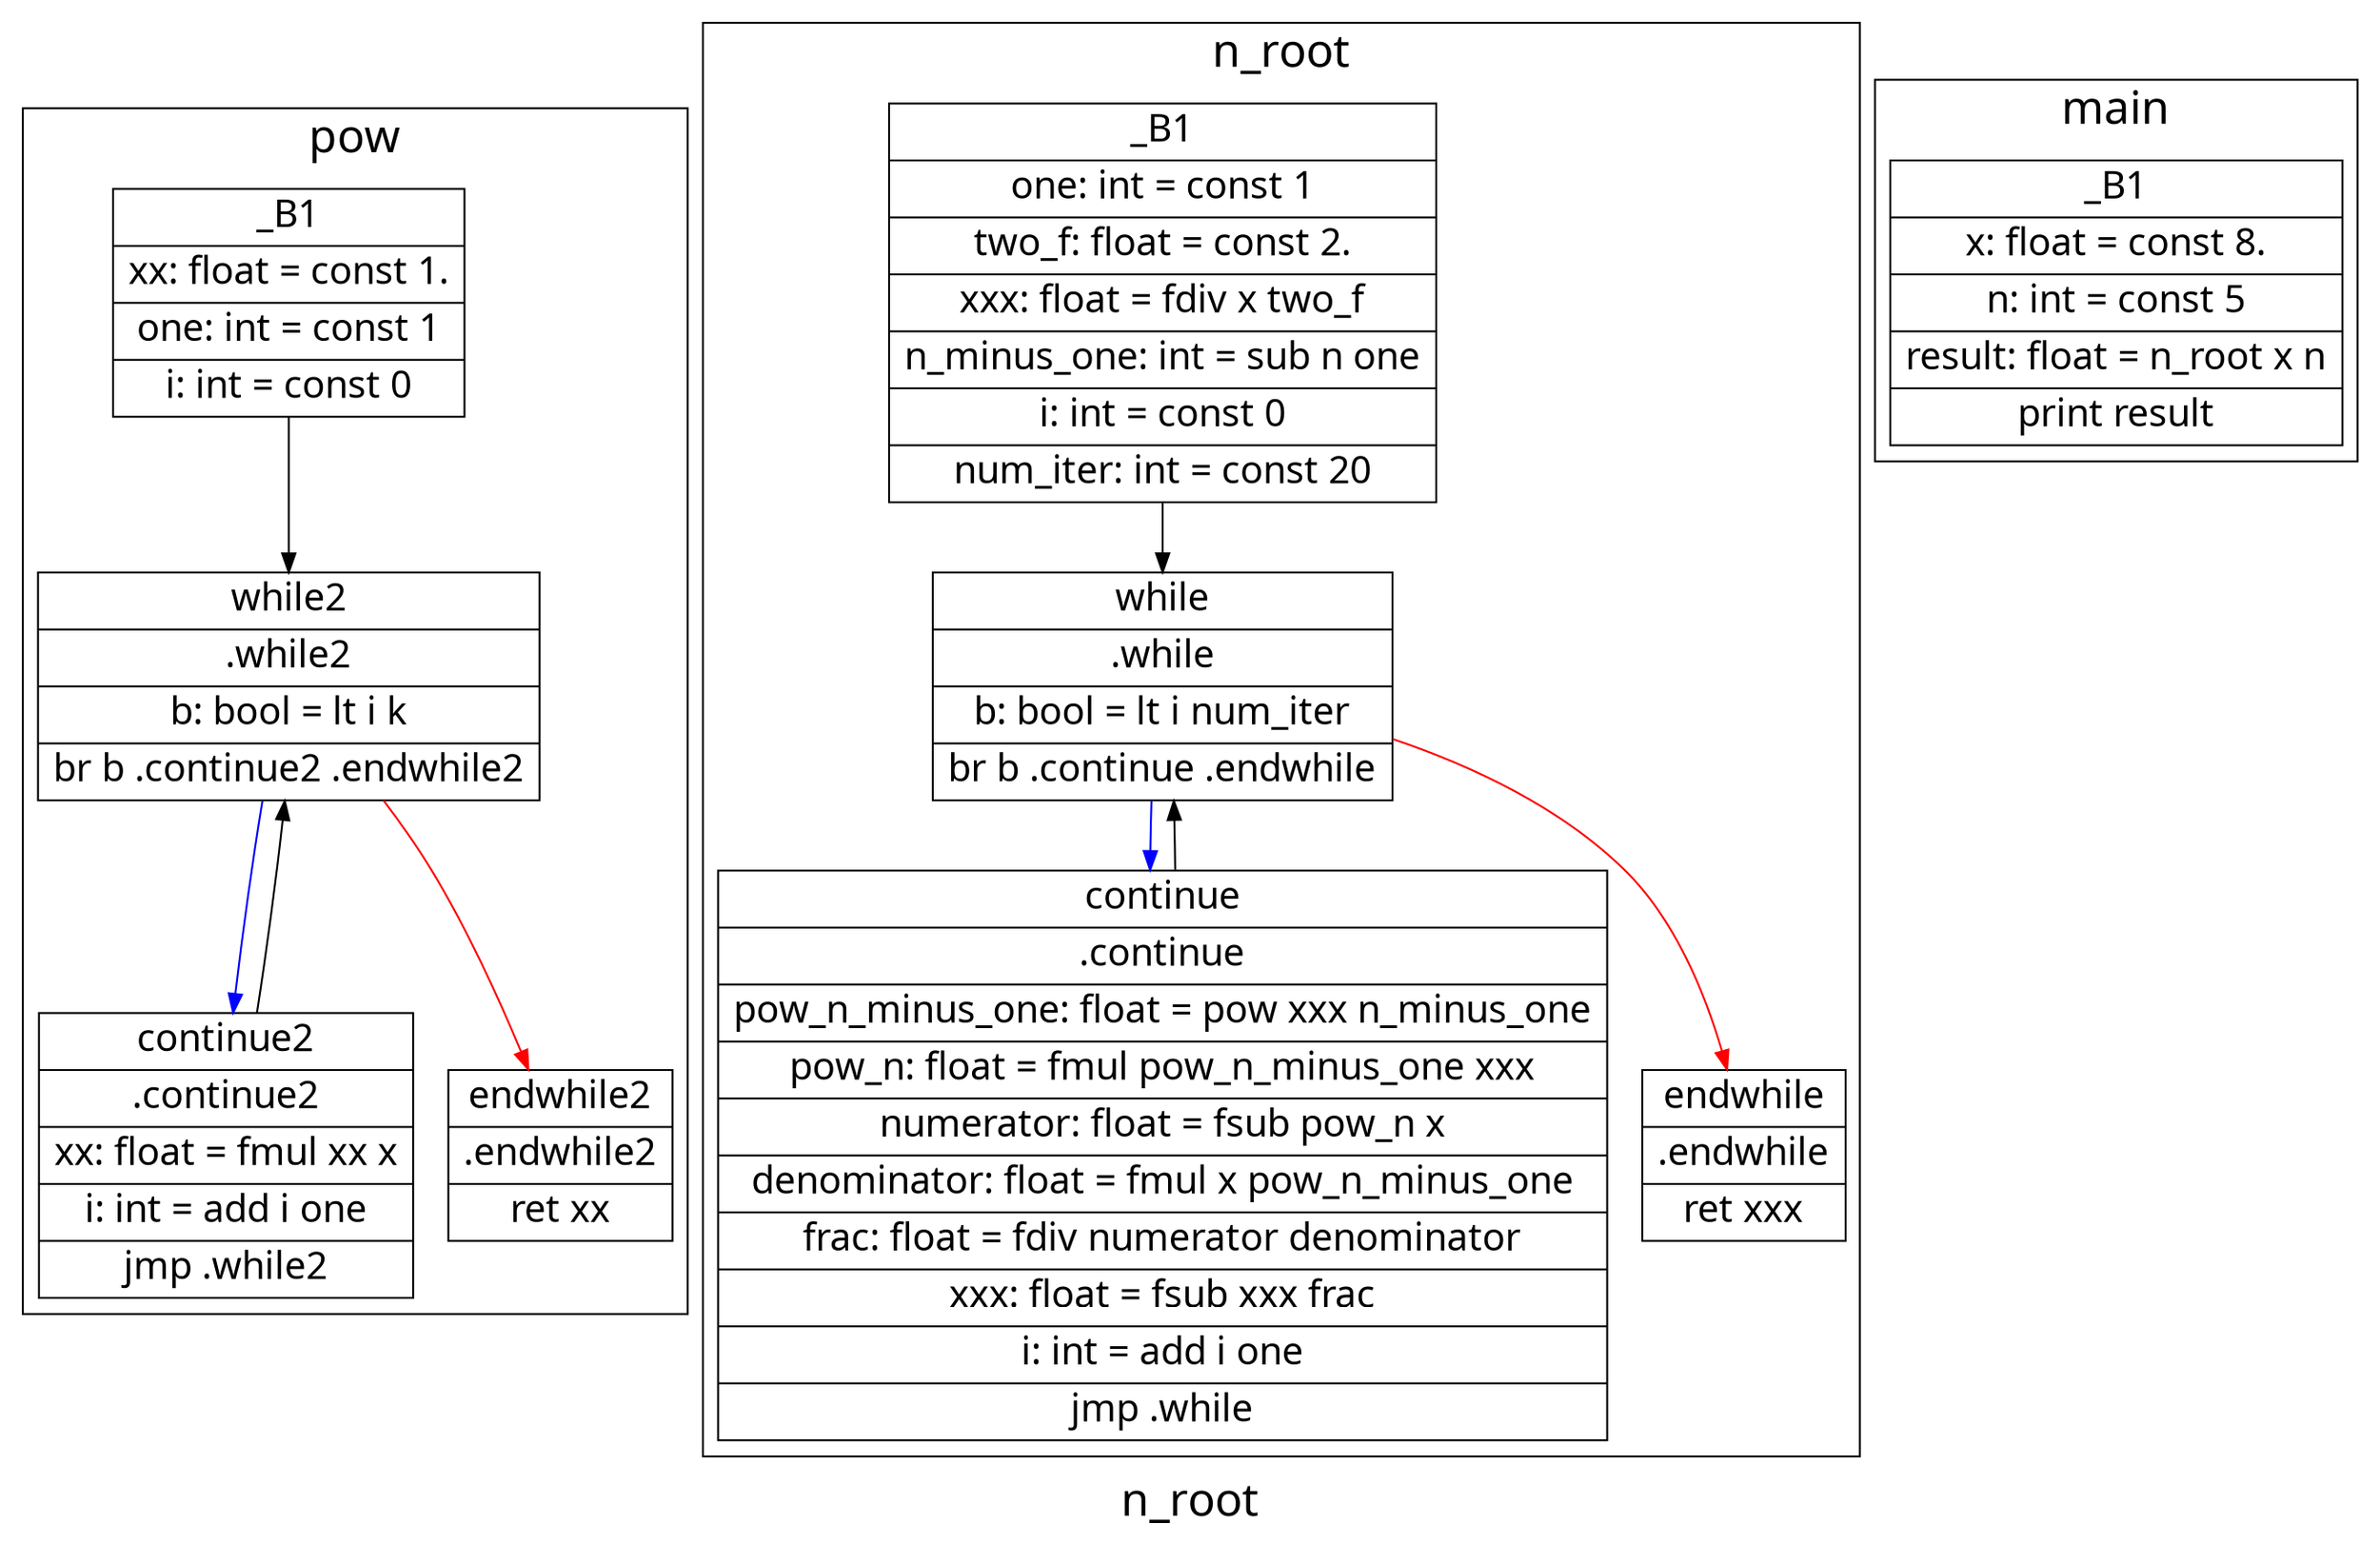 digraph{
fontname="sans-serif"
fontsize="24"
penwidth=1
node[fontsize="20" shape="box" fontname="sans-serif"]
label="n_root"
subgraph cluster_pow_69_420_ {
label = "pow"
pow_69_420__B1 [label="{_B1|xx: float = const 1.|one: int = const 1|i: int = const 0}" shape="record"];
pow_69_420_while2 [label="{while2|.while2|b: bool = lt i k|br b .continue2 .endwhile2}" shape="record"];
pow_69_420_continue2 [label="{continue2|.continue2|xx: float = fmul xx x|i: int = add i one|jmp .while2}" shape="record"];
pow_69_420_endwhile2 [label="{endwhile2|.endwhile2|ret xx}" shape="record"];
pow_69_420__B1 -> pow_69_420_while2 ;
pow_69_420_while2 -> pow_69_420_endwhile2 [color="red"];
pow_69_420_while2 -> pow_69_420_continue2 [color="blue"];
pow_69_420_continue2 -> pow_69_420_while2 ;
}
subgraph cluster_n_root_69_420_ {
label = "n_root"
n_root_69_420__B1 [label="{_B1|one: int = const 1|two_f: float = const 2.|xxx: float = fdiv x two_f|n_minus_one: int = sub n one|i: int = const 0|num_iter: int = const 20}" shape="record"];
n_root_69_420_while [label="{while|.while|b: bool = lt i num_iter|br b .continue .endwhile}" shape="record"];
n_root_69_420_continue [label="{continue|.continue|pow_n_minus_one: float = pow xxx n_minus_one|pow_n: float = fmul pow_n_minus_one xxx|numerator: float = fsub pow_n x|denominator: float = fmul x pow_n_minus_one|frac: float = fdiv numerator denominator|xxx: float = fsub xxx frac|i: int = add i one|jmp .while}" shape="record"];
n_root_69_420_endwhile [label="{endwhile|.endwhile|ret xxx}" shape="record"];
n_root_69_420__B1 -> n_root_69_420_while ;
n_root_69_420_while -> n_root_69_420_endwhile [color="red"];
n_root_69_420_while -> n_root_69_420_continue [color="blue"];
n_root_69_420_continue -> n_root_69_420_while ;
}
subgraph cluster_main_69_420_ {
label = "main"
main_69_420__B1 [label="{_B1|x: float = const 8.|n: int = const 5|result: float = n_root x n|print result}" shape="record"];
}
}
